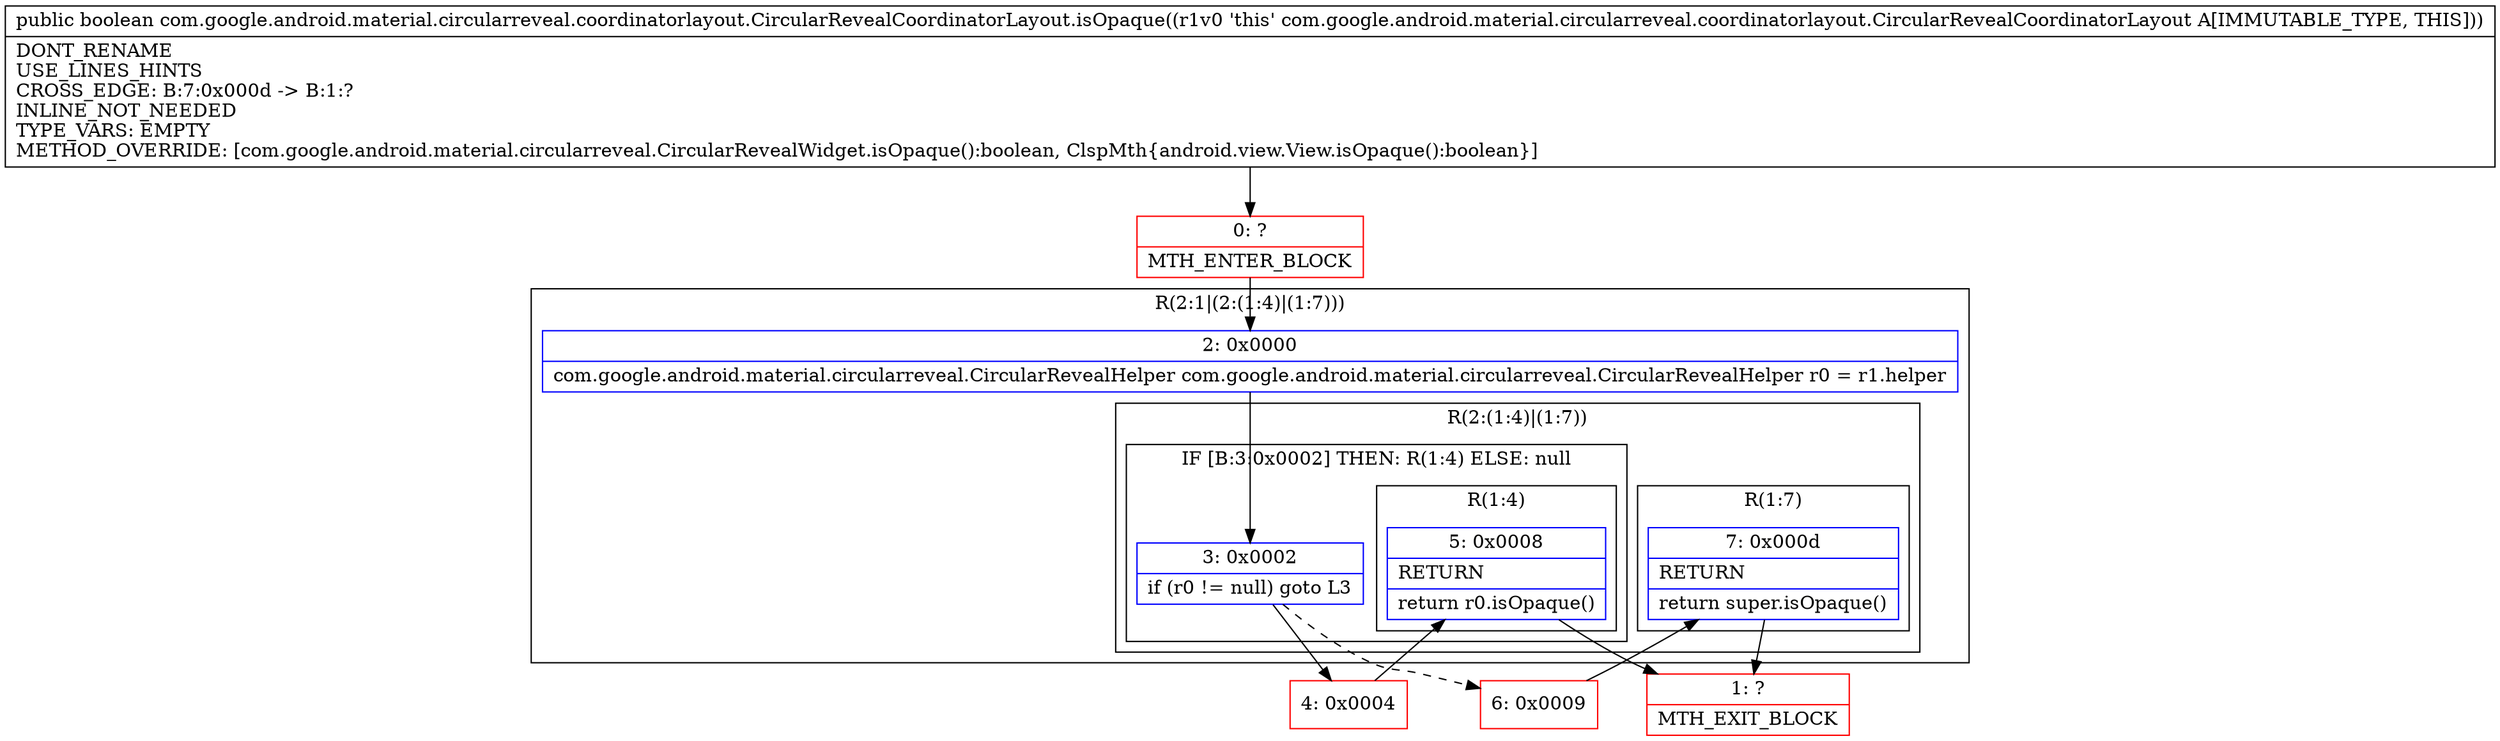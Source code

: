 digraph "CFG forcom.google.android.material.circularreveal.coordinatorlayout.CircularRevealCoordinatorLayout.isOpaque()Z" {
subgraph cluster_Region_2028939172 {
label = "R(2:1|(2:(1:4)|(1:7)))";
node [shape=record,color=blue];
Node_2 [shape=record,label="{2\:\ 0x0000|com.google.android.material.circularreveal.CircularRevealHelper com.google.android.material.circularreveal.CircularRevealHelper r0 = r1.helper\l}"];
subgraph cluster_Region_569306809 {
label = "R(2:(1:4)|(1:7))";
node [shape=record,color=blue];
subgraph cluster_IfRegion_1277631495 {
label = "IF [B:3:0x0002] THEN: R(1:4) ELSE: null";
node [shape=record,color=blue];
Node_3 [shape=record,label="{3\:\ 0x0002|if (r0 != null) goto L3\l}"];
subgraph cluster_Region_2062567025 {
label = "R(1:4)";
node [shape=record,color=blue];
Node_5 [shape=record,label="{5\:\ 0x0008|RETURN\l|return r0.isOpaque()\l}"];
}
}
subgraph cluster_Region_803733256 {
label = "R(1:7)";
node [shape=record,color=blue];
Node_7 [shape=record,label="{7\:\ 0x000d|RETURN\l|return super.isOpaque()\l}"];
}
}
}
Node_0 [shape=record,color=red,label="{0\:\ ?|MTH_ENTER_BLOCK\l}"];
Node_4 [shape=record,color=red,label="{4\:\ 0x0004}"];
Node_1 [shape=record,color=red,label="{1\:\ ?|MTH_EXIT_BLOCK\l}"];
Node_6 [shape=record,color=red,label="{6\:\ 0x0009}"];
MethodNode[shape=record,label="{public boolean com.google.android.material.circularreveal.coordinatorlayout.CircularRevealCoordinatorLayout.isOpaque((r1v0 'this' com.google.android.material.circularreveal.coordinatorlayout.CircularRevealCoordinatorLayout A[IMMUTABLE_TYPE, THIS]))  | DONT_RENAME\lUSE_LINES_HINTS\lCROSS_EDGE: B:7:0x000d \-\> B:1:?\lINLINE_NOT_NEEDED\lTYPE_VARS: EMPTY\lMETHOD_OVERRIDE: [com.google.android.material.circularreveal.CircularRevealWidget.isOpaque():boolean, ClspMth\{android.view.View.isOpaque():boolean\}]\l}"];
MethodNode -> Node_0;Node_2 -> Node_3;
Node_3 -> Node_4;
Node_3 -> Node_6[style=dashed];
Node_5 -> Node_1;
Node_7 -> Node_1;
Node_0 -> Node_2;
Node_4 -> Node_5;
Node_6 -> Node_7;
}

